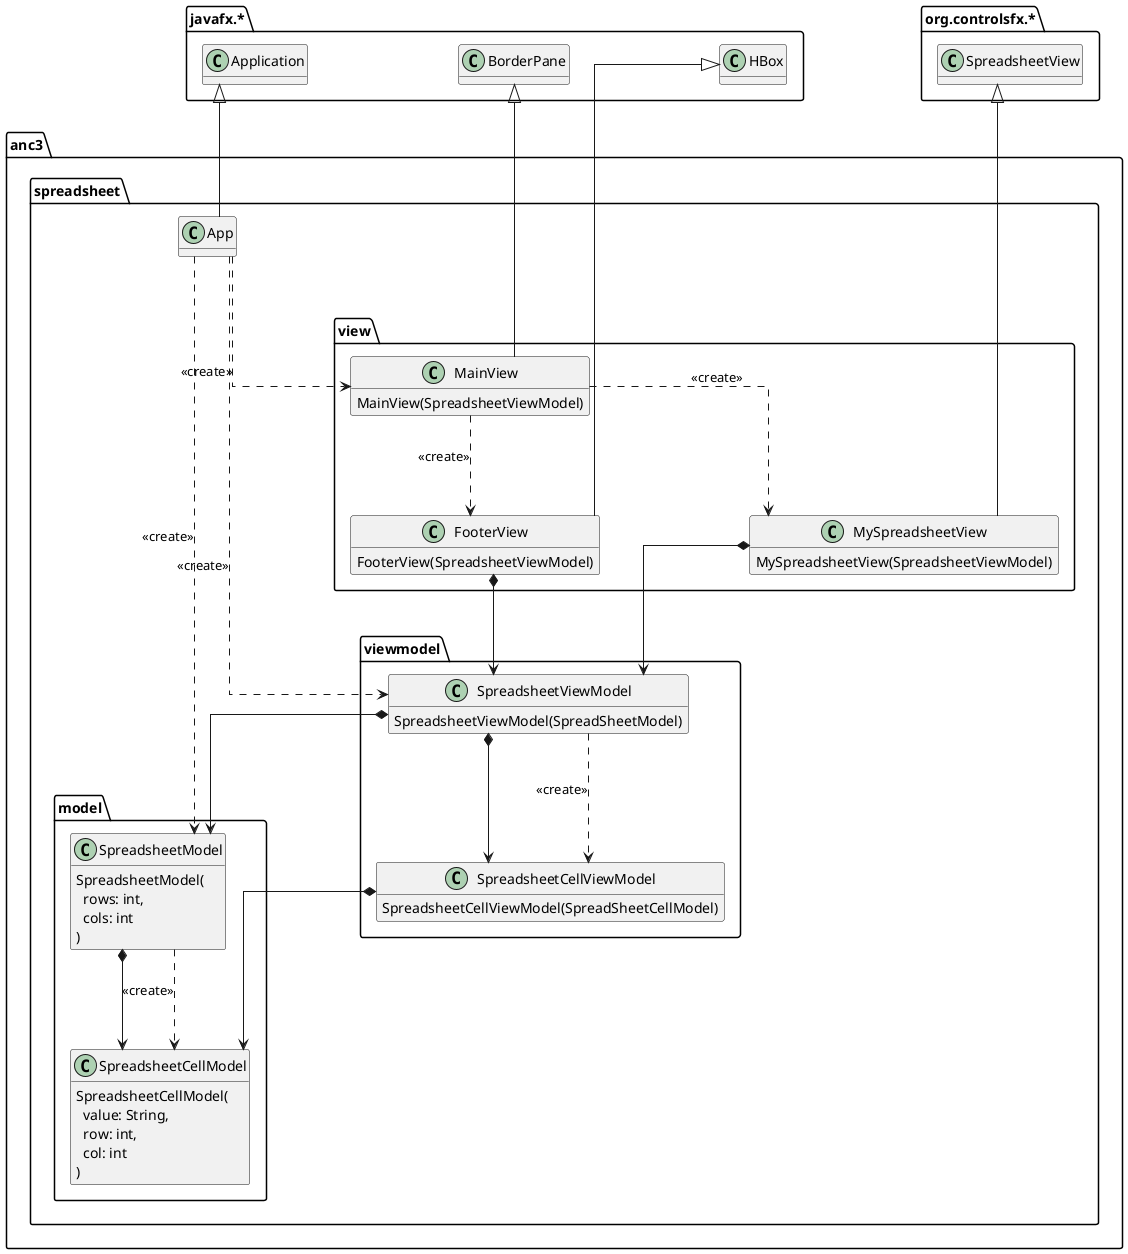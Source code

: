 @startuml

'!theme plain
'top to bottom direction
skinparam defaultFontName Consolas
skinparam linetype ortho
skinparam classAttributeIconSize 0
'skinparam packageStyle rectangle
skinparam nodesep 150
skinparam ranksep 100
hide attributes
'hide methods

set namespaceSeparator none

together {
    package org.controlsfx.* {
        class SpreadsheetView
    }

    package javafx.* {
        class Application
        class BorderPane
        class HBox

        'class Stage
        'class Scene
    }
}

set namespaceSeparator .

package anc3.spreadsheet {
    class App

    Application <|-- App
}

package anc3.spreadsheet.view {
    class MainView {
        MainView(SpreadsheetViewModel)
    }

    class MySpreadsheetView {
        MySpreadsheetView(SpreadsheetViewModel)
    }

    class FooterView {
        FooterView(SpreadsheetViewModel)
    }

    MainView ..> MySpreadsheetView : <<create>>
    MainView ..> FooterView : <<create>>

}

package anc3.spreadsheet.model {
    class SpreadsheetModel {
        SpreadsheetModel(\n  rows: int,\n  cols: int\n)
    }

    class SpreadsheetCellModel {
        SpreadsheetCellModel(\n  value: String,\n  row: int,\n  col: int\n)
    }

    SpreadsheetModel *--> SpreadsheetCellModel

}

package anc3.spreadsheet.viewmodel {

    class SpreadsheetViewModel {
        SpreadsheetViewModel(SpreadSheetModel)
    }

    class SpreadsheetCellViewModel {
        SpreadsheetCellViewModel(SpreadSheetCellModel)
    }



    SpreadsheetViewModel *--> SpreadsheetCellViewModel
}




BorderPane <|-- MainView
SpreadsheetView <|-- MySpreadsheetView
HBox <|-- FooterView

App ..> SpreadsheetModel : <<create>>
App ..> SpreadsheetViewModel : <<create>>
App ..> MainView : <<create>>

SpreadsheetViewModel ..> SpreadsheetCellViewModel : <<create>>
SpreadsheetModel ..> SpreadsheetCellModel : <<create>>

MySpreadsheetView *-->  SpreadsheetViewModel
FooterView *-->  SpreadsheetViewModel

SpreadsheetViewModel *-->  SpreadsheetModel
SpreadsheetCellViewModel *-->  SpreadsheetCellModel

'App *--> Stage
'App ..> Scene : <<create>>
'Stage *--> Scene
'Scene *--> MainView


@enduml
